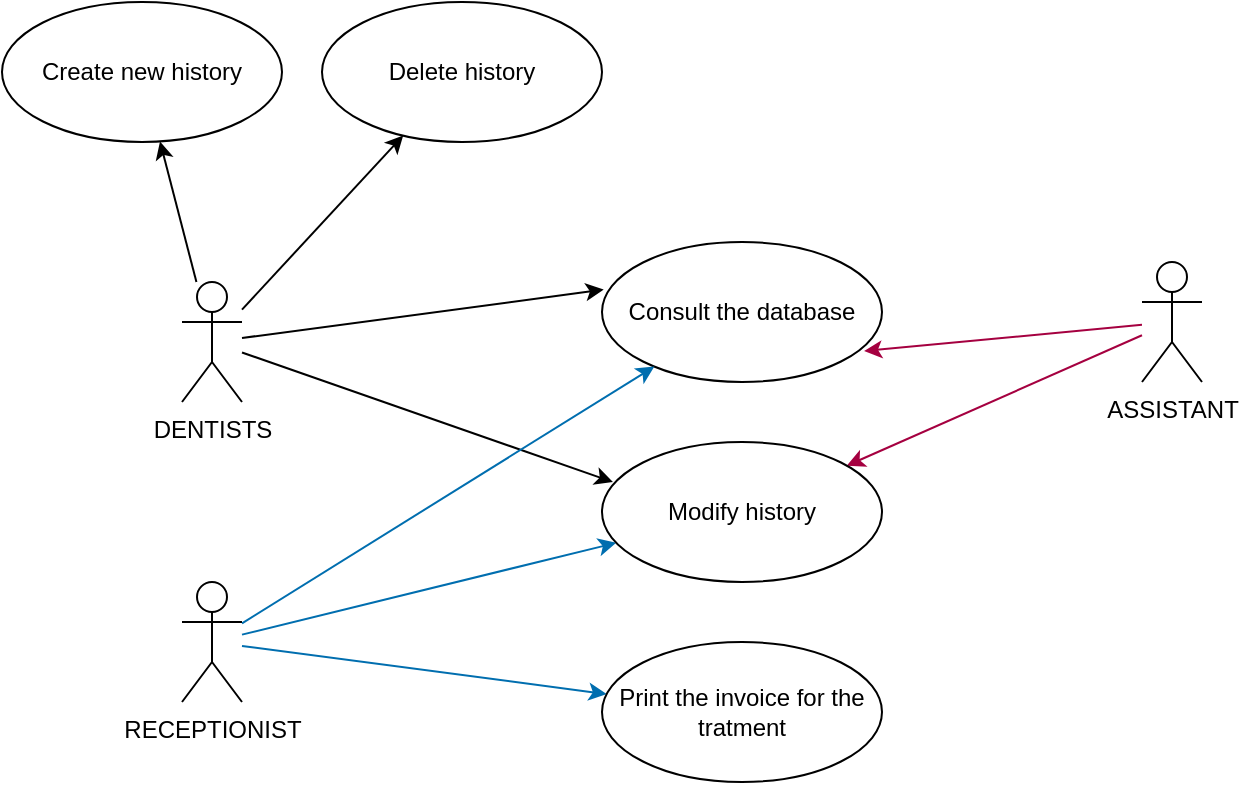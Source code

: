<mxfile>
    <diagram id="ZTREoQoELIlYP4GkT8J8" name="Page-1">
        <mxGraphModel dx="906" dy="599" grid="1" gridSize="10" guides="1" tooltips="1" connect="1" arrows="1" fold="1" page="1" pageScale="1" pageWidth="1100" pageHeight="1700" math="0" shadow="0">
            <root>
                <mxCell id="0"/>
                <mxCell id="1" parent="0"/>
                <mxCell id="5" style="edgeStyle=none;html=1;entryX=0.006;entryY=0.34;entryDx=0;entryDy=0;entryPerimeter=0;" parent="1" source="2" target="4" edge="1">
                    <mxGeometry relative="1" as="geometry"/>
                </mxCell>
                <mxCell id="12" style="edgeStyle=none;html=1;" parent="1" source="2" target="10" edge="1">
                    <mxGeometry relative="1" as="geometry"/>
                </mxCell>
                <mxCell id="14" style="edgeStyle=none;html=1;entryX=0.039;entryY=0.286;entryDx=0;entryDy=0;entryPerimeter=0;" edge="1" parent="1" source="2" target="13">
                    <mxGeometry relative="1" as="geometry"/>
                </mxCell>
                <mxCell id="17" style="edgeStyle=none;html=1;" edge="1" parent="1" source="2" target="16">
                    <mxGeometry relative="1" as="geometry"/>
                </mxCell>
                <mxCell id="2" value="DENTISTS" style="shape=umlActor;verticalLabelPosition=bottom;verticalAlign=top;html=1;" parent="1" vertex="1">
                    <mxGeometry x="260" y="280" width="30" height="60" as="geometry"/>
                </mxCell>
                <mxCell id="4" value="Consult the database" style="ellipse;whiteSpace=wrap;html=1;" parent="1" vertex="1">
                    <mxGeometry x="470" y="260" width="140" height="70" as="geometry"/>
                </mxCell>
                <mxCell id="8" style="edgeStyle=none;html=1;entryX=0.936;entryY=0.779;entryDx=0;entryDy=0;entryPerimeter=0;fillColor=#d80073;strokeColor=#A50040;" parent="1" source="6" target="4" edge="1">
                    <mxGeometry relative="1" as="geometry"/>
                </mxCell>
                <mxCell id="15" style="edgeStyle=none;html=1;fillColor=#d80073;strokeColor=#A50040;" edge="1" parent="1" source="6" target="13">
                    <mxGeometry relative="1" as="geometry"/>
                </mxCell>
                <mxCell id="6" value="ASSISTANT" style="shape=umlActor;verticalLabelPosition=bottom;verticalAlign=top;html=1;" parent="1" vertex="1">
                    <mxGeometry x="740" y="270" width="30" height="60" as="geometry"/>
                </mxCell>
                <mxCell id="9" style="edgeStyle=none;html=1;fillColor=#1ba1e2;strokeColor=#006EAF;" parent="1" source="7" target="4" edge="1">
                    <mxGeometry relative="1" as="geometry"/>
                </mxCell>
                <mxCell id="19" style="edgeStyle=none;html=1;fillColor=#1ba1e2;strokeColor=#006EAF;" edge="1" parent="1" source="7" target="13">
                    <mxGeometry relative="1" as="geometry"/>
                </mxCell>
                <mxCell id="20" style="edgeStyle=none;html=1;fillColor=#1ba1e2;strokeColor=#006EAF;" edge="1" parent="1" source="7" target="18">
                    <mxGeometry relative="1" as="geometry"/>
                </mxCell>
                <mxCell id="7" value="RECEPTIONIST" style="shape=umlActor;verticalLabelPosition=bottom;verticalAlign=top;html=1;" parent="1" vertex="1">
                    <mxGeometry x="260" y="430" width="30" height="60" as="geometry"/>
                </mxCell>
                <mxCell id="10" value="Delete history" style="ellipse;whiteSpace=wrap;html=1;" parent="1" vertex="1">
                    <mxGeometry x="330" y="140" width="140" height="70" as="geometry"/>
                </mxCell>
                <mxCell id="13" value="Modify history" style="ellipse;whiteSpace=wrap;html=1;" vertex="1" parent="1">
                    <mxGeometry x="470" y="360" width="140" height="70" as="geometry"/>
                </mxCell>
                <mxCell id="16" value="Create new history" style="ellipse;whiteSpace=wrap;html=1;" vertex="1" parent="1">
                    <mxGeometry x="170" y="140" width="140" height="70" as="geometry"/>
                </mxCell>
                <mxCell id="18" value="Print the invoice for the tratment" style="ellipse;whiteSpace=wrap;html=1;" vertex="1" parent="1">
                    <mxGeometry x="470" y="460" width="140" height="70" as="geometry"/>
                </mxCell>
            </root>
        </mxGraphModel>
    </diagram>
</mxfile>